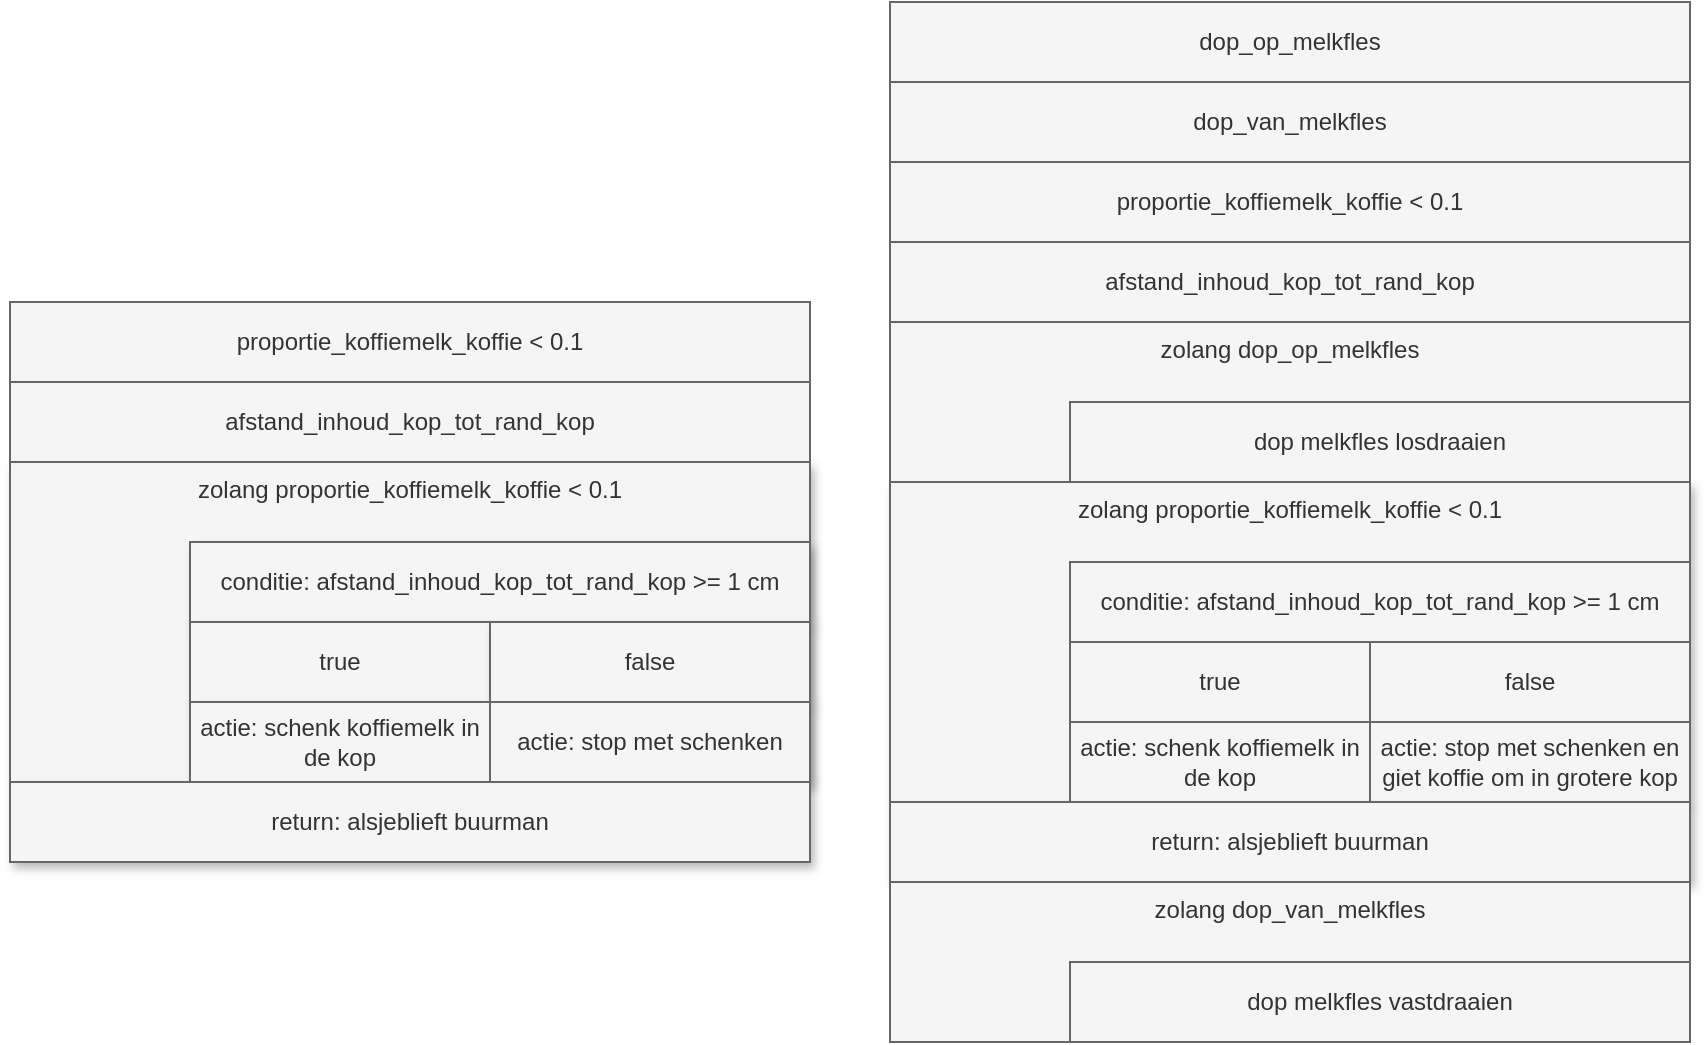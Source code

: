 <mxfile>
    <diagram id="TnkOc7A9kYncsDX2qQho" name="Page-1">
        <mxGraphModel dx="707" dy="779" grid="1" gridSize="10" guides="1" tooltips="1" connect="1" arrows="1" fold="1" page="1" pageScale="1" pageWidth="850" pageHeight="1100" math="0" shadow="0">
            <root>
                <mxCell id="0"/>
                <mxCell id="1" parent="0"/>
                <mxCell id="6" value="zolang proportie_koffiemelk_koffie &amp;lt; 0.1" style="html=1;shadow=1;whiteSpace=wrap;labelPosition=center;verticalLabelPosition=middle;align=center;verticalAlign=top;fillColor=#f5f5f5;fontColor=#333333;strokeColor=#666666;" parent="1" vertex="1">
                    <mxGeometry x="120" y="320" width="400" height="160" as="geometry"/>
                </mxCell>
                <mxCell id="7" value="conditie:&amp;nbsp;afstand_inhoud_kop_tot_rand_kop &amp;gt;= 1 cm" style="whiteSpace=wrap;html=1;shadow=1;fillColor=#f5f5f5;fontColor=#333333;strokeColor=#666666;" parent="1" vertex="1">
                    <mxGeometry x="210" y="360" width="310" height="40" as="geometry"/>
                </mxCell>
                <mxCell id="8" value="true" style="whiteSpace=wrap;html=1;shadow=1;fillColor=#f5f5f5;fontColor=#333333;strokeColor=#666666;" parent="1" vertex="1">
                    <mxGeometry x="210" y="400" width="150" height="40" as="geometry"/>
                </mxCell>
                <mxCell id="9" value="actie: schenk koffiemelk in de kop" style="whiteSpace=wrap;html=1;shadow=1;fillColor=#f5f5f5;fontColor=#333333;strokeColor=#666666;" parent="1" vertex="1">
                    <mxGeometry x="210" y="440" width="150" height="40" as="geometry"/>
                </mxCell>
                <mxCell id="11" value="false" style="whiteSpace=wrap;html=1;shadow=1;fillColor=#f5f5f5;fontColor=#333333;strokeColor=#666666;" parent="1" vertex="1">
                    <mxGeometry x="360" y="400" width="160" height="40" as="geometry"/>
                </mxCell>
                <mxCell id="12" value="actie: stop met schenken" style="whiteSpace=wrap;html=1;shadow=1;fillColor=#f5f5f5;fontColor=#333333;strokeColor=#666666;" parent="1" vertex="1">
                    <mxGeometry x="360" y="440" width="160" height="40" as="geometry"/>
                </mxCell>
                <mxCell id="13" value="return: alsjeblieft buurman" style="whiteSpace=wrap;html=1;shadow=1;fillColor=#f5f5f5;fontColor=#333333;strokeColor=#666666;" parent="1" vertex="1">
                    <mxGeometry x="120" y="480" width="400" height="40" as="geometry"/>
                </mxCell>
                <mxCell id="17" value="afstand_inhoud_kop_tot_rand_kop" style="whiteSpace=wrap;html=1;shadow=0;fillColor=#f5f5f5;fontColor=#333333;strokeColor=#666666;" parent="1" vertex="1">
                    <mxGeometry x="120" y="280" width="400" height="40" as="geometry"/>
                </mxCell>
                <mxCell id="18" value="proportie_koffiemelk_koffie &amp;lt; 0.1" style="html=1;shadow=0;whiteSpace=wrap;labelPosition=center;verticalLabelPosition=middle;align=center;verticalAlign=middle;fillColor=#f5f5f5;fontColor=#333333;strokeColor=#666666;" parent="1" vertex="1">
                    <mxGeometry x="120" y="240" width="400" height="40" as="geometry"/>
                </mxCell>
                <mxCell id="23" value="actie: stop met schenken" style="whiteSpace=wrap;html=1;shadow=0;fillColor=#f5f5f5;fontColor=#333333;strokeColor=#666666;" parent="1" vertex="1">
                    <mxGeometry x="360" y="440" width="160" height="40" as="geometry"/>
                </mxCell>
                <mxCell id="24" value="actie: schenk koffiemelk in de kop" style="whiteSpace=wrap;html=1;shadow=0;fillColor=#f5f5f5;fontColor=#333333;strokeColor=#666666;" parent="1" vertex="1">
                    <mxGeometry x="210" y="440" width="150" height="40" as="geometry"/>
                </mxCell>
                <mxCell id="25" value="false" style="whiteSpace=wrap;html=1;shadow=0;fillColor=#f5f5f5;fontColor=#333333;strokeColor=#666666;" parent="1" vertex="1">
                    <mxGeometry x="360" y="400" width="160" height="40" as="geometry"/>
                </mxCell>
                <mxCell id="26" value="zolang proportie_koffiemelk_koffie &amp;lt; 0.1" style="html=1;shadow=1;whiteSpace=wrap;labelPosition=center;verticalLabelPosition=middle;align=center;verticalAlign=top;fillColor=#f5f5f5;fontColor=#333333;strokeColor=#666666;" parent="1" vertex="1">
                    <mxGeometry x="560" y="330" width="400" height="160" as="geometry"/>
                </mxCell>
                <mxCell id="27" value="conditie:&amp;nbsp;afstand_inhoud_kop_tot_rand_kop &amp;gt;= 1 cm" style="whiteSpace=wrap;html=1;shadow=0;fillColor=#f5f5f5;fontColor=#333333;strokeColor=#666666;" parent="1" vertex="1">
                    <mxGeometry x="650" y="370" width="310" height="40" as="geometry"/>
                </mxCell>
                <mxCell id="28" value="actie: stop met schenken en giet koffie om in grotere kop" style="whiteSpace=wrap;html=1;shadow=0;fillColor=#f5f5f5;fontColor=#333333;strokeColor=#666666;" parent="1" vertex="1">
                    <mxGeometry x="800" y="450" width="160" height="40" as="geometry"/>
                </mxCell>
                <mxCell id="29" value="actie: schenk koffiemelk in de kop" style="whiteSpace=wrap;html=1;shadow=0;fillColor=#f5f5f5;fontColor=#333333;strokeColor=#666666;" parent="1" vertex="1">
                    <mxGeometry x="650" y="450" width="150" height="40" as="geometry"/>
                </mxCell>
                <mxCell id="30" value="false" style="whiteSpace=wrap;html=1;shadow=0;fillColor=#f5f5f5;fontColor=#333333;strokeColor=#666666;" parent="1" vertex="1">
                    <mxGeometry x="800" y="410" width="160" height="40" as="geometry"/>
                </mxCell>
                <mxCell id="31" value="true" style="whiteSpace=wrap;html=1;shadow=0;fillColor=#f5f5f5;fontColor=#333333;strokeColor=#666666;" parent="1" vertex="1">
                    <mxGeometry x="650" y="410" width="150" height="40" as="geometry"/>
                </mxCell>
                <mxCell id="32" value="zolang dop_op_melkfles" style="html=1;shadow=0;whiteSpace=wrap;labelPosition=center;verticalLabelPosition=middle;align=center;verticalAlign=top;fillColor=#f5f5f5;fontColor=#333333;strokeColor=#666666;" parent="1" vertex="1">
                    <mxGeometry x="560" y="250" width="400" height="80" as="geometry"/>
                </mxCell>
                <mxCell id="33" value="dop melkfles losdraaien" style="whiteSpace=wrap;html=1;shadow=0;fillColor=#f5f5f5;fontColor=#333333;strokeColor=#666666;" parent="1" vertex="1">
                    <mxGeometry x="650" y="290" width="310" height="40" as="geometry"/>
                </mxCell>
                <mxCell id="39" value="return: alsjeblieft buurman" style="whiteSpace=wrap;html=1;shadow=1;fillColor=#f5f5f5;fontColor=#333333;strokeColor=#666666;" parent="1" vertex="1">
                    <mxGeometry x="560" y="490" width="400" height="40" as="geometry"/>
                </mxCell>
                <mxCell id="40" value="afstand_inhoud_kop_tot_rand_kop" style="whiteSpace=wrap;html=1;shadow=0;fillColor=#f5f5f5;fontColor=#333333;strokeColor=#666666;" parent="1" vertex="1">
                    <mxGeometry x="560" y="210" width="400" height="40" as="geometry"/>
                </mxCell>
                <mxCell id="41" value="proportie_koffiemelk_koffie &amp;lt; 0.1" style="html=1;shadow=0;whiteSpace=wrap;labelPosition=center;verticalLabelPosition=middle;align=center;verticalAlign=middle;fillColor=#f5f5f5;fontColor=#333333;strokeColor=#666666;" parent="1" vertex="1">
                    <mxGeometry x="560" y="170" width="400" height="40" as="geometry"/>
                </mxCell>
                <mxCell id="42" value="dop_op_melkfles" style="html=1;shadow=0;whiteSpace=wrap;labelPosition=center;verticalLabelPosition=middle;align=center;verticalAlign=middle;fillColor=#f5f5f5;fontColor=#333333;strokeColor=#666666;" parent="1" vertex="1">
                    <mxGeometry x="560" y="90" width="400" height="40" as="geometry"/>
                </mxCell>
                <mxCell id="43" value="zolang dop_van_melkfles" style="html=1;shadow=0;whiteSpace=wrap;labelPosition=center;verticalLabelPosition=middle;align=center;verticalAlign=top;fillColor=#f5f5f5;fontColor=#333333;strokeColor=#666666;" parent="1" vertex="1">
                    <mxGeometry x="560" y="530" width="400" height="80" as="geometry"/>
                </mxCell>
                <mxCell id="44" value="dop melkfles vastdraaien" style="whiteSpace=wrap;html=1;shadow=0;fillColor=#f5f5f5;fontColor=#333333;strokeColor=#666666;" parent="1" vertex="1">
                    <mxGeometry x="650" y="570" width="310" height="40" as="geometry"/>
                </mxCell>
                <mxCell id="45" value="dop_van_melkfles" style="html=1;shadow=0;whiteSpace=wrap;labelPosition=center;verticalLabelPosition=middle;align=center;verticalAlign=middle;fillColor=#f5f5f5;fontColor=#333333;strokeColor=#666666;" parent="1" vertex="1">
                    <mxGeometry x="560" y="130" width="400" height="40" as="geometry"/>
                </mxCell>
            </root>
        </mxGraphModel>
    </diagram>
</mxfile>